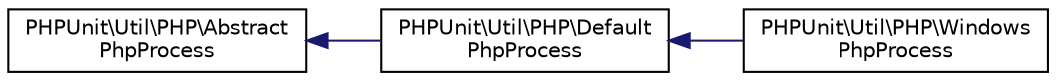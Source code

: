 digraph "Graphical Class Hierarchy"
{
  edge [fontname="Helvetica",fontsize="10",labelfontname="Helvetica",labelfontsize="10"];
  node [fontname="Helvetica",fontsize="10",shape=record];
  rankdir="LR";
  Node0 [label="PHPUnit\\Util\\PHP\\Abstract\lPhpProcess",height=0.2,width=0.4,color="black", fillcolor="white", style="filled",URL="$classPHPUnit_1_1Util_1_1PHP_1_1AbstractPhpProcess.html"];
  Node0 -> Node1 [dir="back",color="midnightblue",fontsize="10",style="solid",fontname="Helvetica"];
  Node1 [label="PHPUnit\\Util\\PHP\\Default\lPhpProcess",height=0.2,width=0.4,color="black", fillcolor="white", style="filled",URL="$classPHPUnit_1_1Util_1_1PHP_1_1DefaultPhpProcess.html"];
  Node1 -> Node2 [dir="back",color="midnightblue",fontsize="10",style="solid",fontname="Helvetica"];
  Node2 [label="PHPUnit\\Util\\PHP\\Windows\lPhpProcess",height=0.2,width=0.4,color="black", fillcolor="white", style="filled",URL="$classPHPUnit_1_1Util_1_1PHP_1_1WindowsPhpProcess.html"];
}
